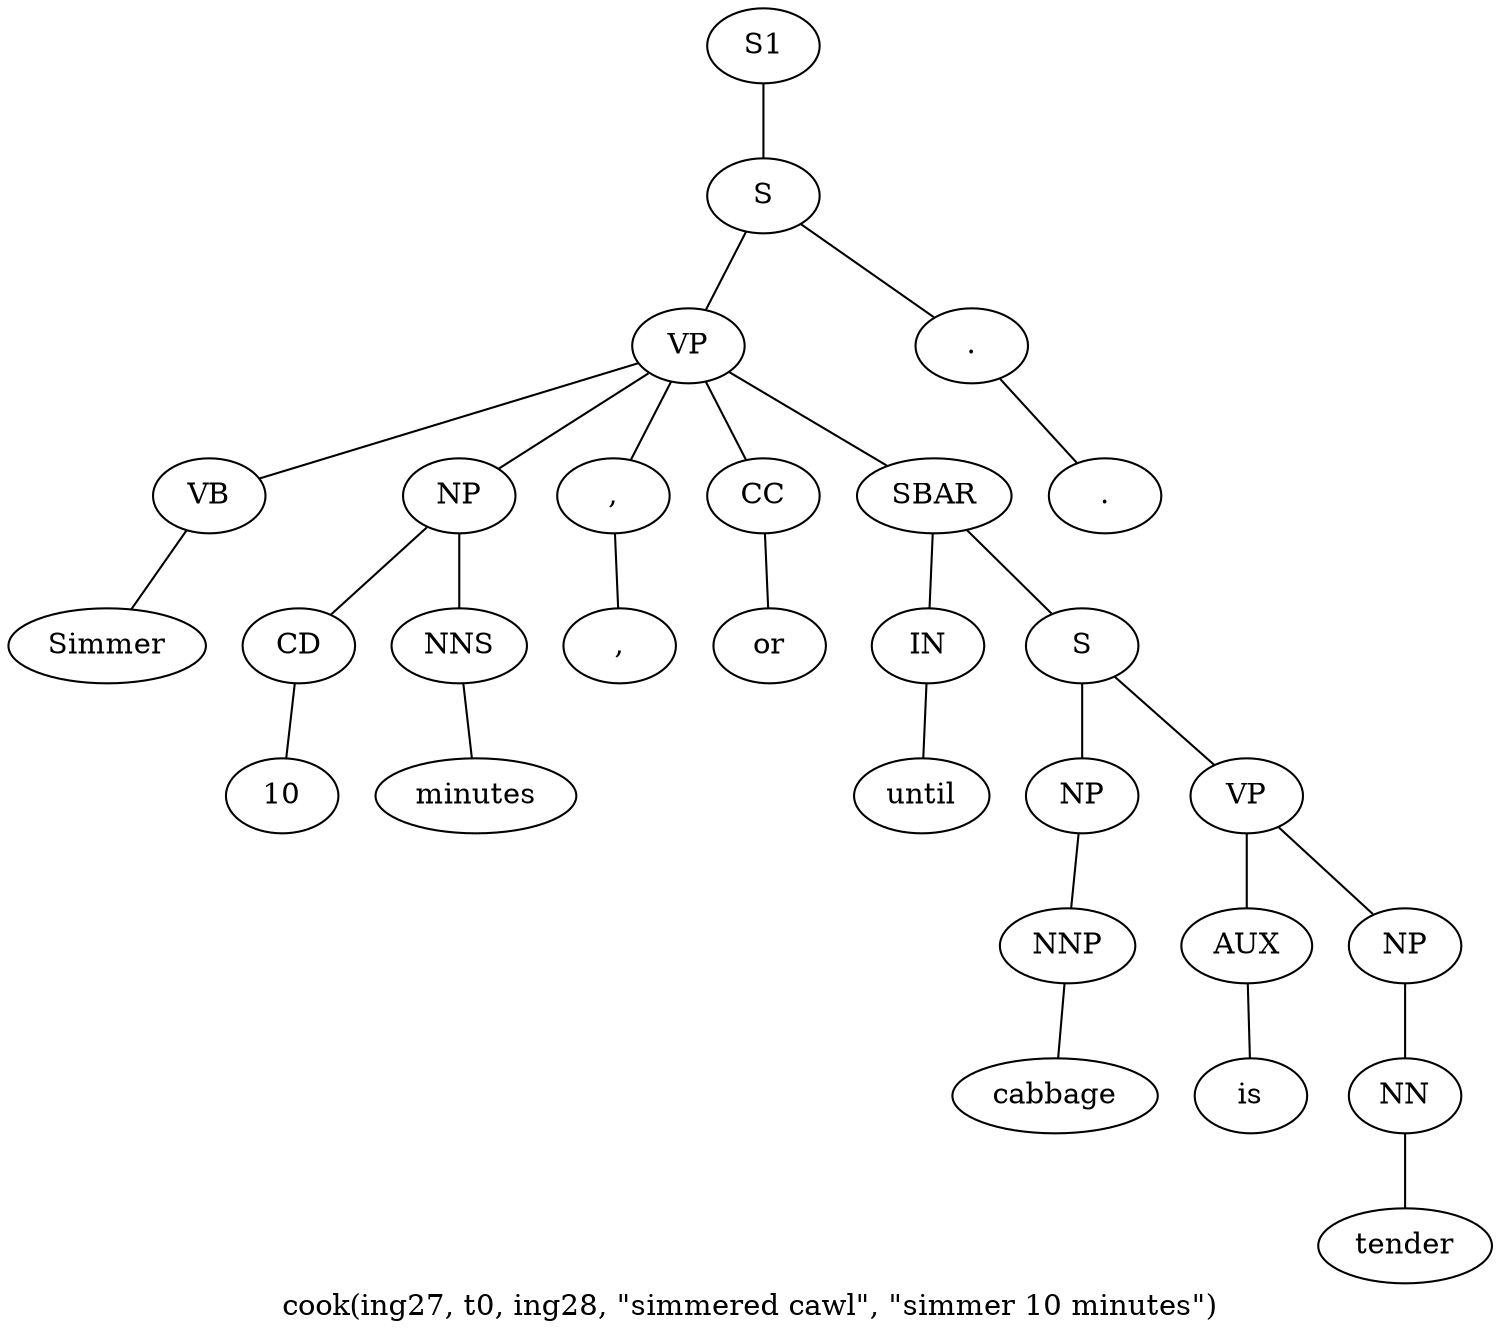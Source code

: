 graph SyntaxGraph {
	label = "cook(ing27, t0, ing28, \"simmered cawl\", \"simmer 10 minutes\")";
	Node0 [label="S1"];
	Node1 [label="S"];
	Node2 [label="VP"];
	Node3 [label="VB"];
	Node4 [label="Simmer"];
	Node5 [label="NP"];
	Node6 [label="CD"];
	Node7 [label="10"];
	Node8 [label="NNS"];
	Node9 [label="minutes"];
	Node10 [label=","];
	Node11 [label=","];
	Node12 [label="CC"];
	Node13 [label="or"];
	Node14 [label="SBAR"];
	Node15 [label="IN"];
	Node16 [label="until"];
	Node17 [label="S"];
	Node18 [label="NP"];
	Node19 [label="NNP"];
	Node20 [label="cabbage"];
	Node21 [label="VP"];
	Node22 [label="AUX"];
	Node23 [label="is"];
	Node24 [label="NP"];
	Node25 [label="NN"];
	Node26 [label="tender"];
	Node27 [label="."];
	Node28 [label="."];

	Node0 -- Node1;
	Node1 -- Node2;
	Node1 -- Node27;
	Node2 -- Node3;
	Node2 -- Node5;
	Node2 -- Node10;
	Node2 -- Node12;
	Node2 -- Node14;
	Node3 -- Node4;
	Node5 -- Node6;
	Node5 -- Node8;
	Node6 -- Node7;
	Node8 -- Node9;
	Node10 -- Node11;
	Node12 -- Node13;
	Node14 -- Node15;
	Node14 -- Node17;
	Node15 -- Node16;
	Node17 -- Node18;
	Node17 -- Node21;
	Node18 -- Node19;
	Node19 -- Node20;
	Node21 -- Node22;
	Node21 -- Node24;
	Node22 -- Node23;
	Node24 -- Node25;
	Node25 -- Node26;
	Node27 -- Node28;
}